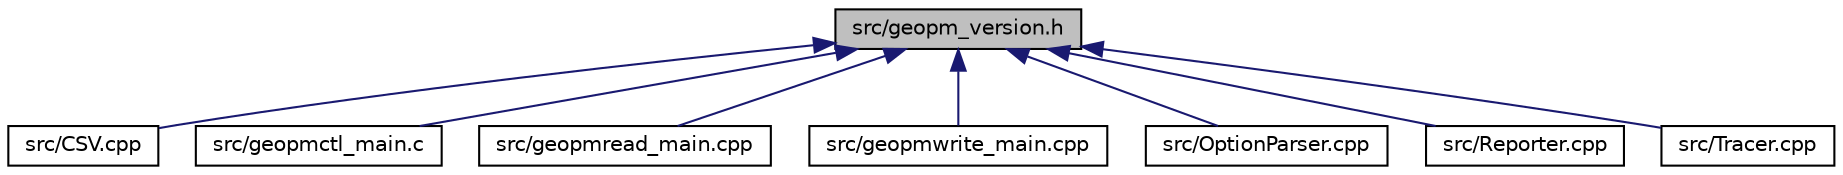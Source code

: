digraph "src/geopm_version.h"
{
  edge [fontname="Helvetica",fontsize="10",labelfontname="Helvetica",labelfontsize="10"];
  node [fontname="Helvetica",fontsize="10",shape=record];
  Node1 [label="src/geopm_version.h",height=0.2,width=0.4,color="black", fillcolor="grey75", style="filled", fontcolor="black"];
  Node1 -> Node2 [dir="back",color="midnightblue",fontsize="10",style="solid",fontname="Helvetica"];
  Node2 [label="src/CSV.cpp",height=0.2,width=0.4,color="black", fillcolor="white", style="filled",URL="$_c_s_v_8cpp.html"];
  Node1 -> Node3 [dir="back",color="midnightblue",fontsize="10",style="solid",fontname="Helvetica"];
  Node3 [label="src/geopmctl_main.c",height=0.2,width=0.4,color="black", fillcolor="white", style="filled",URL="$geopmctl__main_8c.html"];
  Node1 -> Node4 [dir="back",color="midnightblue",fontsize="10",style="solid",fontname="Helvetica"];
  Node4 [label="src/geopmread_main.cpp",height=0.2,width=0.4,color="black", fillcolor="white", style="filled",URL="$geopmread__main_8cpp.html"];
  Node1 -> Node5 [dir="back",color="midnightblue",fontsize="10",style="solid",fontname="Helvetica"];
  Node5 [label="src/geopmwrite_main.cpp",height=0.2,width=0.4,color="black", fillcolor="white", style="filled",URL="$geopmwrite__main_8cpp.html"];
  Node1 -> Node6 [dir="back",color="midnightblue",fontsize="10",style="solid",fontname="Helvetica"];
  Node6 [label="src/OptionParser.cpp",height=0.2,width=0.4,color="black", fillcolor="white", style="filled",URL="$_option_parser_8cpp.html"];
  Node1 -> Node7 [dir="back",color="midnightblue",fontsize="10",style="solid",fontname="Helvetica"];
  Node7 [label="src/Reporter.cpp",height=0.2,width=0.4,color="black", fillcolor="white", style="filled",URL="$_reporter_8cpp.html"];
  Node1 -> Node8 [dir="back",color="midnightblue",fontsize="10",style="solid",fontname="Helvetica"];
  Node8 [label="src/Tracer.cpp",height=0.2,width=0.4,color="black", fillcolor="white", style="filled",URL="$_tracer_8cpp.html"];
}
